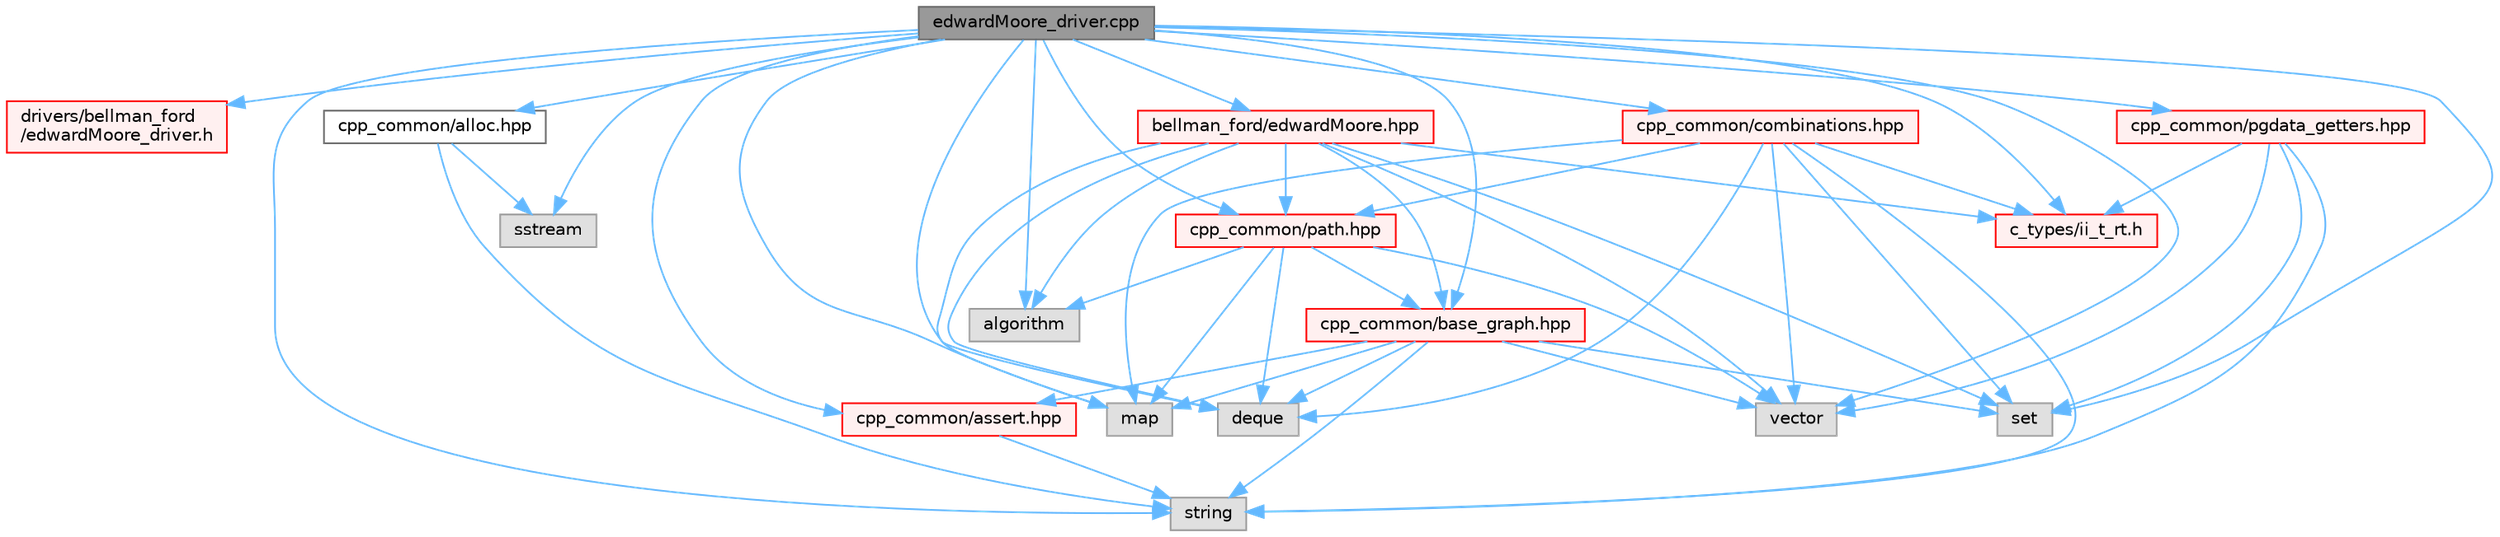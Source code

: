 digraph "edwardMoore_driver.cpp"
{
 // LATEX_PDF_SIZE
  bgcolor="transparent";
  edge [fontname=Helvetica,fontsize=10,labelfontname=Helvetica,labelfontsize=10];
  node [fontname=Helvetica,fontsize=10,shape=box,height=0.2,width=0.4];
  Node1 [id="Node000001",label="edwardMoore_driver.cpp",height=0.2,width=0.4,color="gray40", fillcolor="grey60", style="filled", fontcolor="black",tooltip=" "];
  Node1 -> Node2 [id="edge1_Node000001_Node000002",color="steelblue1",style="solid",tooltip=" "];
  Node2 [id="Node000002",label="drivers/bellman_ford\l/edwardMoore_driver.h",height=0.2,width=0.4,color="red", fillcolor="#FFF0F0", style="filled",URL="$edwardMoore__driver_8h.html",tooltip=" "];
  Node1 -> Node8 [id="edge2_Node000001_Node000008",color="steelblue1",style="solid",tooltip=" "];
  Node8 [id="Node000008",label="sstream",height=0.2,width=0.4,color="grey60", fillcolor="#E0E0E0", style="filled",tooltip=" "];
  Node1 -> Node9 [id="edge3_Node000001_Node000009",color="steelblue1",style="solid",tooltip=" "];
  Node9 [id="Node000009",label="deque",height=0.2,width=0.4,color="grey60", fillcolor="#E0E0E0", style="filled",tooltip=" "];
  Node1 -> Node10 [id="edge4_Node000001_Node000010",color="steelblue1",style="solid",tooltip=" "];
  Node10 [id="Node000010",label="vector",height=0.2,width=0.4,color="grey60", fillcolor="#E0E0E0", style="filled",tooltip=" "];
  Node1 -> Node11 [id="edge5_Node000001_Node000011",color="steelblue1",style="solid",tooltip=" "];
  Node11 [id="Node000011",label="algorithm",height=0.2,width=0.4,color="grey60", fillcolor="#E0E0E0", style="filled",tooltip=" "];
  Node1 -> Node12 [id="edge6_Node000001_Node000012",color="steelblue1",style="solid",tooltip=" "];
  Node12 [id="Node000012",label="string",height=0.2,width=0.4,color="grey60", fillcolor="#E0E0E0", style="filled",tooltip=" "];
  Node1 -> Node13 [id="edge7_Node000001_Node000013",color="steelblue1",style="solid",tooltip=" "];
  Node13 [id="Node000013",label="map",height=0.2,width=0.4,color="grey60", fillcolor="#E0E0E0", style="filled",tooltip=" "];
  Node1 -> Node14 [id="edge8_Node000001_Node000014",color="steelblue1",style="solid",tooltip=" "];
  Node14 [id="Node000014",label="set",height=0.2,width=0.4,color="grey60", fillcolor="#E0E0E0", style="filled",tooltip=" "];
  Node1 -> Node15 [id="edge9_Node000001_Node000015",color="steelblue1",style="solid",tooltip=" "];
  Node15 [id="Node000015",label="bellman_ford/edwardMoore.hpp",height=0.2,width=0.4,color="red", fillcolor="#FFF0F0", style="filled",URL="$edwardMoore_8hpp.html",tooltip=" "];
  Node15 -> Node11 [id="edge10_Node000015_Node000011",color="steelblue1",style="solid",tooltip=" "];
  Node15 -> Node10 [id="edge11_Node000015_Node000010",color="steelblue1",style="solid",tooltip=" "];
  Node15 -> Node9 [id="edge12_Node000015_Node000009",color="steelblue1",style="solid",tooltip=" "];
  Node15 -> Node14 [id="edge13_Node000015_Node000014",color="steelblue1",style="solid",tooltip=" "];
  Node15 -> Node13 [id="edge14_Node000015_Node000013",color="steelblue1",style="solid",tooltip=" "];
  Node15 -> Node18 [id="edge15_Node000015_Node000018",color="steelblue1",style="solid",tooltip=" "];
  Node18 [id="Node000018",label="cpp_common/path.hpp",height=0.2,width=0.4,color="red", fillcolor="#FFF0F0", style="filled",URL="$path_8hpp.html",tooltip=" "];
  Node18 -> Node9 [id="edge16_Node000018_Node000009",color="steelblue1",style="solid",tooltip=" "];
  Node18 -> Node10 [id="edge17_Node000018_Node000010",color="steelblue1",style="solid",tooltip=" "];
  Node18 -> Node11 [id="edge18_Node000018_Node000011",color="steelblue1",style="solid",tooltip=" "];
  Node18 -> Node13 [id="edge19_Node000018_Node000013",color="steelblue1",style="solid",tooltip=" "];
  Node18 -> Node25 [id="edge20_Node000018_Node000025",color="steelblue1",style="solid",tooltip=" "];
  Node25 [id="Node000025",label="cpp_common/base_graph.hpp",height=0.2,width=0.4,color="red", fillcolor="#FFF0F0", style="filled",URL="$base__graph_8hpp.html",tooltip=" "];
  Node25 -> Node9 [id="edge21_Node000025_Node000009",color="steelblue1",style="solid",tooltip=" "];
  Node25 -> Node10 [id="edge22_Node000025_Node000010",color="steelblue1",style="solid",tooltip=" "];
  Node25 -> Node14 [id="edge23_Node000025_Node000014",color="steelblue1",style="solid",tooltip=" "];
  Node25 -> Node13 [id="edge24_Node000025_Node000013",color="steelblue1",style="solid",tooltip=" "];
  Node25 -> Node12 [id="edge25_Node000025_Node000012",color="steelblue1",style="solid",tooltip=" "];
  Node25 -> Node36 [id="edge26_Node000025_Node000036",color="steelblue1",style="solid",tooltip=" "];
  Node36 [id="Node000036",label="cpp_common/assert.hpp",height=0.2,width=0.4,color="red", fillcolor="#FFF0F0", style="filled",URL="$assert_8hpp.html",tooltip="Assertions Handling."];
  Node36 -> Node12 [id="edge27_Node000036_Node000012",color="steelblue1",style="solid",tooltip=" "];
  Node15 -> Node25 [id="edge28_Node000015_Node000025",color="steelblue1",style="solid",tooltip=" "];
  Node15 -> Node41 [id="edge29_Node000015_Node000041",color="steelblue1",style="solid",tooltip=" "];
  Node41 [id="Node000041",label="c_types/ii_t_rt.h",height=0.2,width=0.4,color="red", fillcolor="#FFF0F0", style="filled",URL="$ii__t__rt_8h.html",tooltip=" "];
  Node1 -> Node42 [id="edge30_Node000001_Node000042",color="steelblue1",style="solid",tooltip=" "];
  Node42 [id="Node000042",label="cpp_common/combinations.hpp",height=0.2,width=0.4,color="red", fillcolor="#FFF0F0", style="filled",URL="$combinations_8hpp.html",tooltip=" "];
  Node42 -> Node13 [id="edge31_Node000042_Node000013",color="steelblue1",style="solid",tooltip=" "];
  Node42 -> Node14 [id="edge32_Node000042_Node000014",color="steelblue1",style="solid",tooltip=" "];
  Node42 -> Node9 [id="edge33_Node000042_Node000009",color="steelblue1",style="solid",tooltip=" "];
  Node42 -> Node10 [id="edge34_Node000042_Node000010",color="steelblue1",style="solid",tooltip=" "];
  Node42 -> Node12 [id="edge35_Node000042_Node000012",color="steelblue1",style="solid",tooltip=" "];
  Node42 -> Node41 [id="edge36_Node000042_Node000041",color="steelblue1",style="solid",tooltip=" "];
  Node42 -> Node18 [id="edge37_Node000042_Node000018",color="steelblue1",style="solid",tooltip=" "];
  Node1 -> Node44 [id="edge38_Node000001_Node000044",color="steelblue1",style="solid",tooltip=" "];
  Node44 [id="Node000044",label="cpp_common/pgdata_getters.hpp",height=0.2,width=0.4,color="red", fillcolor="#FFF0F0", style="filled",URL="$pgdata__getters_8hpp.html",tooltip=" "];
  Node44 -> Node12 [id="edge39_Node000044_Node000012",color="steelblue1",style="solid",tooltip=" "];
  Node44 -> Node14 [id="edge40_Node000044_Node000014",color="steelblue1",style="solid",tooltip=" "];
  Node44 -> Node10 [id="edge41_Node000044_Node000010",color="steelblue1",style="solid",tooltip=" "];
  Node44 -> Node41 [id="edge42_Node000044_Node000041",color="steelblue1",style="solid",tooltip=" "];
  Node1 -> Node18 [id="edge43_Node000001_Node000018",color="steelblue1",style="solid",tooltip=" "];
  Node1 -> Node25 [id="edge44_Node000001_Node000025",color="steelblue1",style="solid",tooltip=" "];
  Node1 -> Node56 [id="edge45_Node000001_Node000056",color="steelblue1",style="solid",tooltip=" "];
  Node56 [id="Node000056",label="cpp_common/alloc.hpp",height=0.2,width=0.4,color="grey40", fillcolor="white", style="filled",URL="$alloc_8hpp.html",tooltip=" "];
  Node56 -> Node12 [id="edge46_Node000056_Node000012",color="steelblue1",style="solid",tooltip=" "];
  Node56 -> Node8 [id="edge47_Node000056_Node000008",color="steelblue1",style="solid",tooltip=" "];
  Node1 -> Node36 [id="edge48_Node000001_Node000036",color="steelblue1",style="solid",tooltip=" "];
  Node1 -> Node41 [id="edge49_Node000001_Node000041",color="steelblue1",style="solid",tooltip=" "];
}
